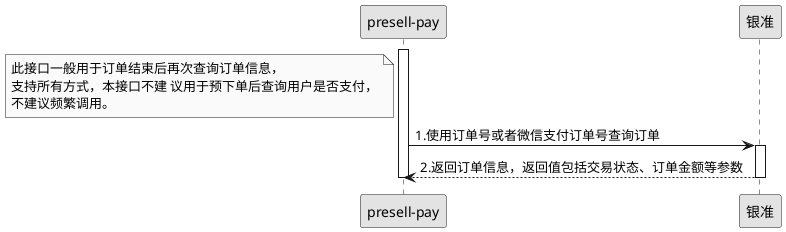 @startuml
skinparam monochrome true
participant "presell-pay" as B
note left of B: 此接口一般用于订单结束后再次查询订单信息，\n支持所有方式，本接口不建 议用于预下单后查询用户是否支付，\n不建议频繁调用。
participant "银准" as C
activate B
B -> C: 1.使用订单号或者微信支付订单号查询订单
activate C
C --> B: 2.返回订单信息，返回值包括交易状态、订单金额等参数
deactivate C
deactivate B
@enduml